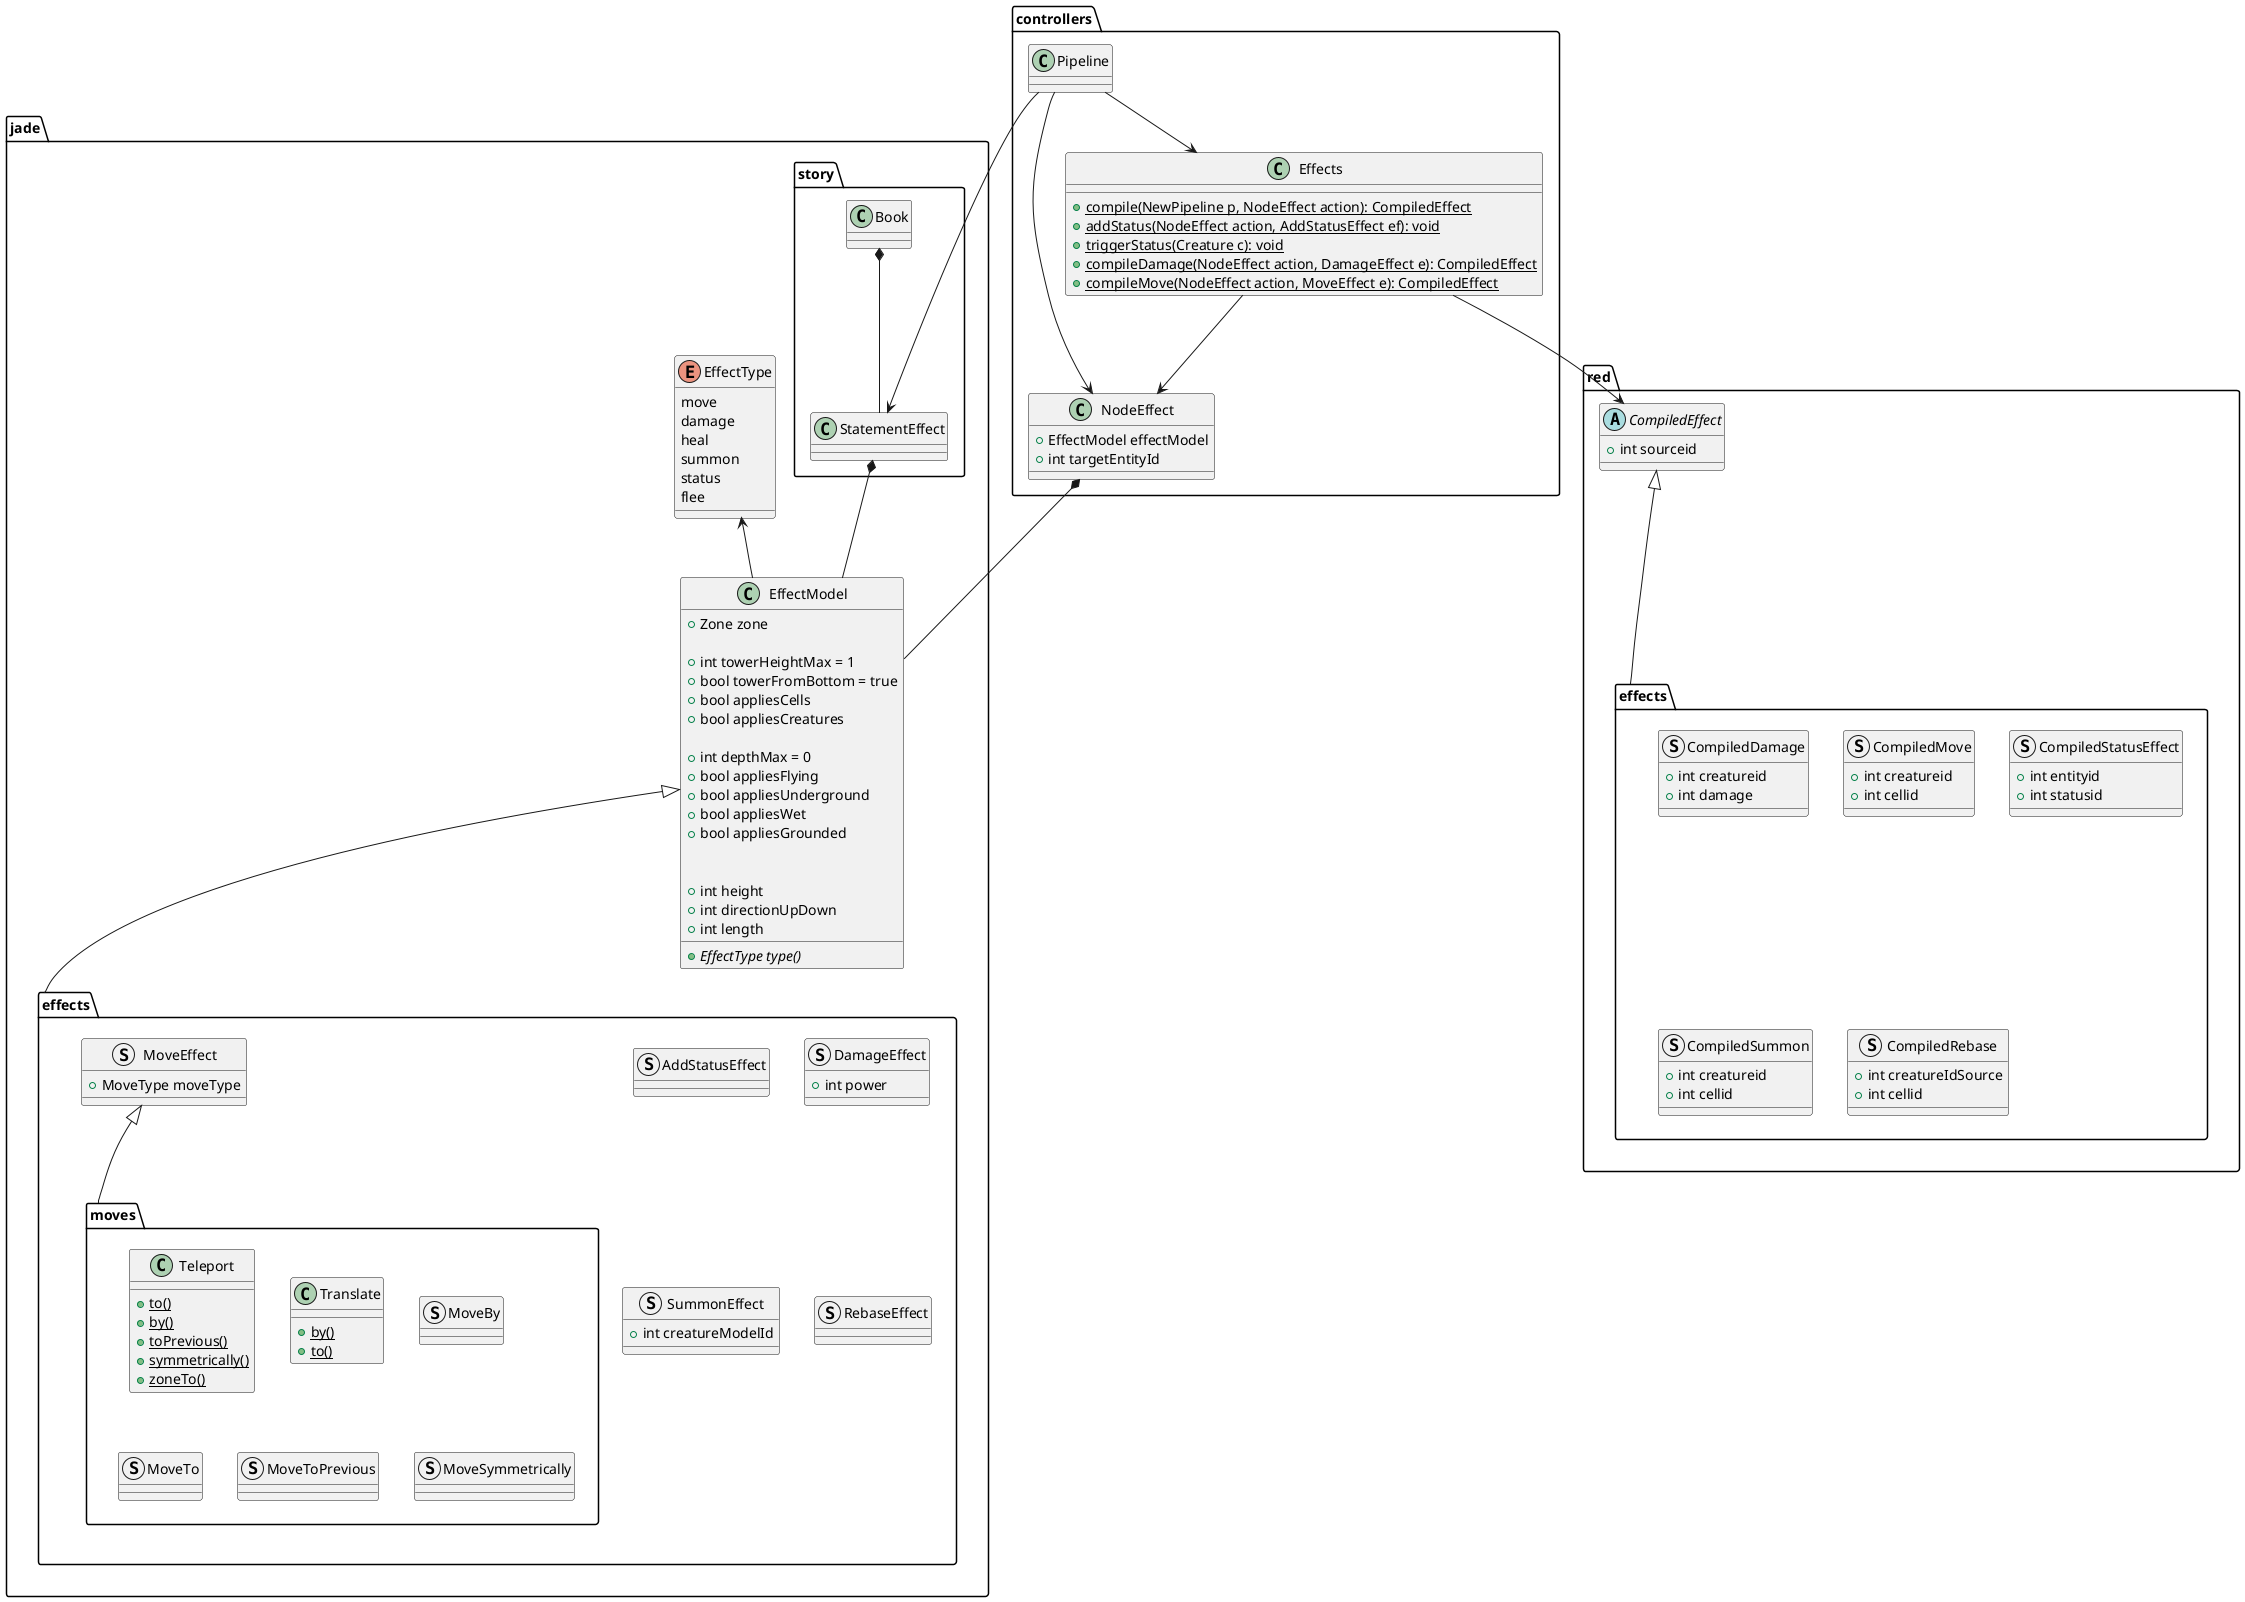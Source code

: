 @startuml red

skinparam groupInheritance 3

package controllers {
	class Pipeline {

	}
	Pipeline --> NodeEffect
	class NodeEffect {
		+EffectModel effectModel
		+int targetEntityId
	}

	class Effects {
		{static} +compile(NewPipeline p, NodeEffect action): CompiledEffect
		{static} +addStatus(NodeEffect action, AddStatusEffect ef): void
		{static} +triggerStatus(Creature c): void
		{static} +compileDamage(NodeEffect action, DamageEffect e): CompiledEffect
		{static} +compileMove(NodeEffect action, MoveEffect e): CompiledEffect

	}
	Effects --> NodeEffect
	' NodeEffect <-- Effects
	Pipeline --> Effects
}

package jade {
	package jade.story {
		class Book {

		}
		Book *-- StatementEffect
		class StatementEffect {

		}
		Pipeline --> StatementEffect
	}

	enum EffectType {
		move
		damage
		heal
		summon
		status
		flee
	}

	class EffectModel {
		+Zone zone

		+int towerHeightMax = 1
		+bool towerFromBottom = true
		+bool appliesCells
		+bool appliesCreatures

		+int depthMax = 0
		+bool appliesFlying
		+bool appliesUnderground
		+bool appliesWet
		+bool appliesGrounded


		+int height
		+int directionUpDown
		+int length

		{abstract} +EffectType type()
	}
	NodeEffect *-- EffectModel

	StatementEffect *-- EffectModel
	EffectModel <|-- jade.effects
	' EffectModel --> EffectType
	EffectType <-- EffectModel

	package jade.effects {
		struct AddStatusEffect {

		}
		struct DamageEffect {
			+int power
		}

		struct SummonEffect {
			+int creatureModelId
		}
		struct RebaseEffect {

		}
		struct MoveEffect {
			+MoveType moveType
		}
	}

	package jade.effects.moves {
		class Teleport {
			{static} +to()
			{static} +by()
			{static} +toPrevious()
			{static} +symmetrically()
			{static} +zoneTo()
		}
		class Translate {
			{static} +by()
			{static} +to()
		}
		struct MoveBy {}
		struct MoveTo {}
		struct MoveToPrevious {}
		struct MoveSymmetrically {}
	}
	MoveEffect <|-- jade.effects.moves
}



package red {
	abstract CompiledEffect {
		+int sourceid
	}
	Effects --> CompiledEffect
	package red.effects {
		struct CompiledDamage {
			+int creatureid
			+int damage
		}
		struct CompiledMove {
			+int creatureid
			+int cellid
		}
		struct CompiledStatusEffect {
			+int entityid
			+int statusid
		}
		struct CompiledSummon {
			+int creatureid
			+int cellid
		}
		struct CompiledRebase {
			+int creatureIdSource
			+int cellid
		}
	}
}
CompiledEffect <|-- red.effects

@enduml
